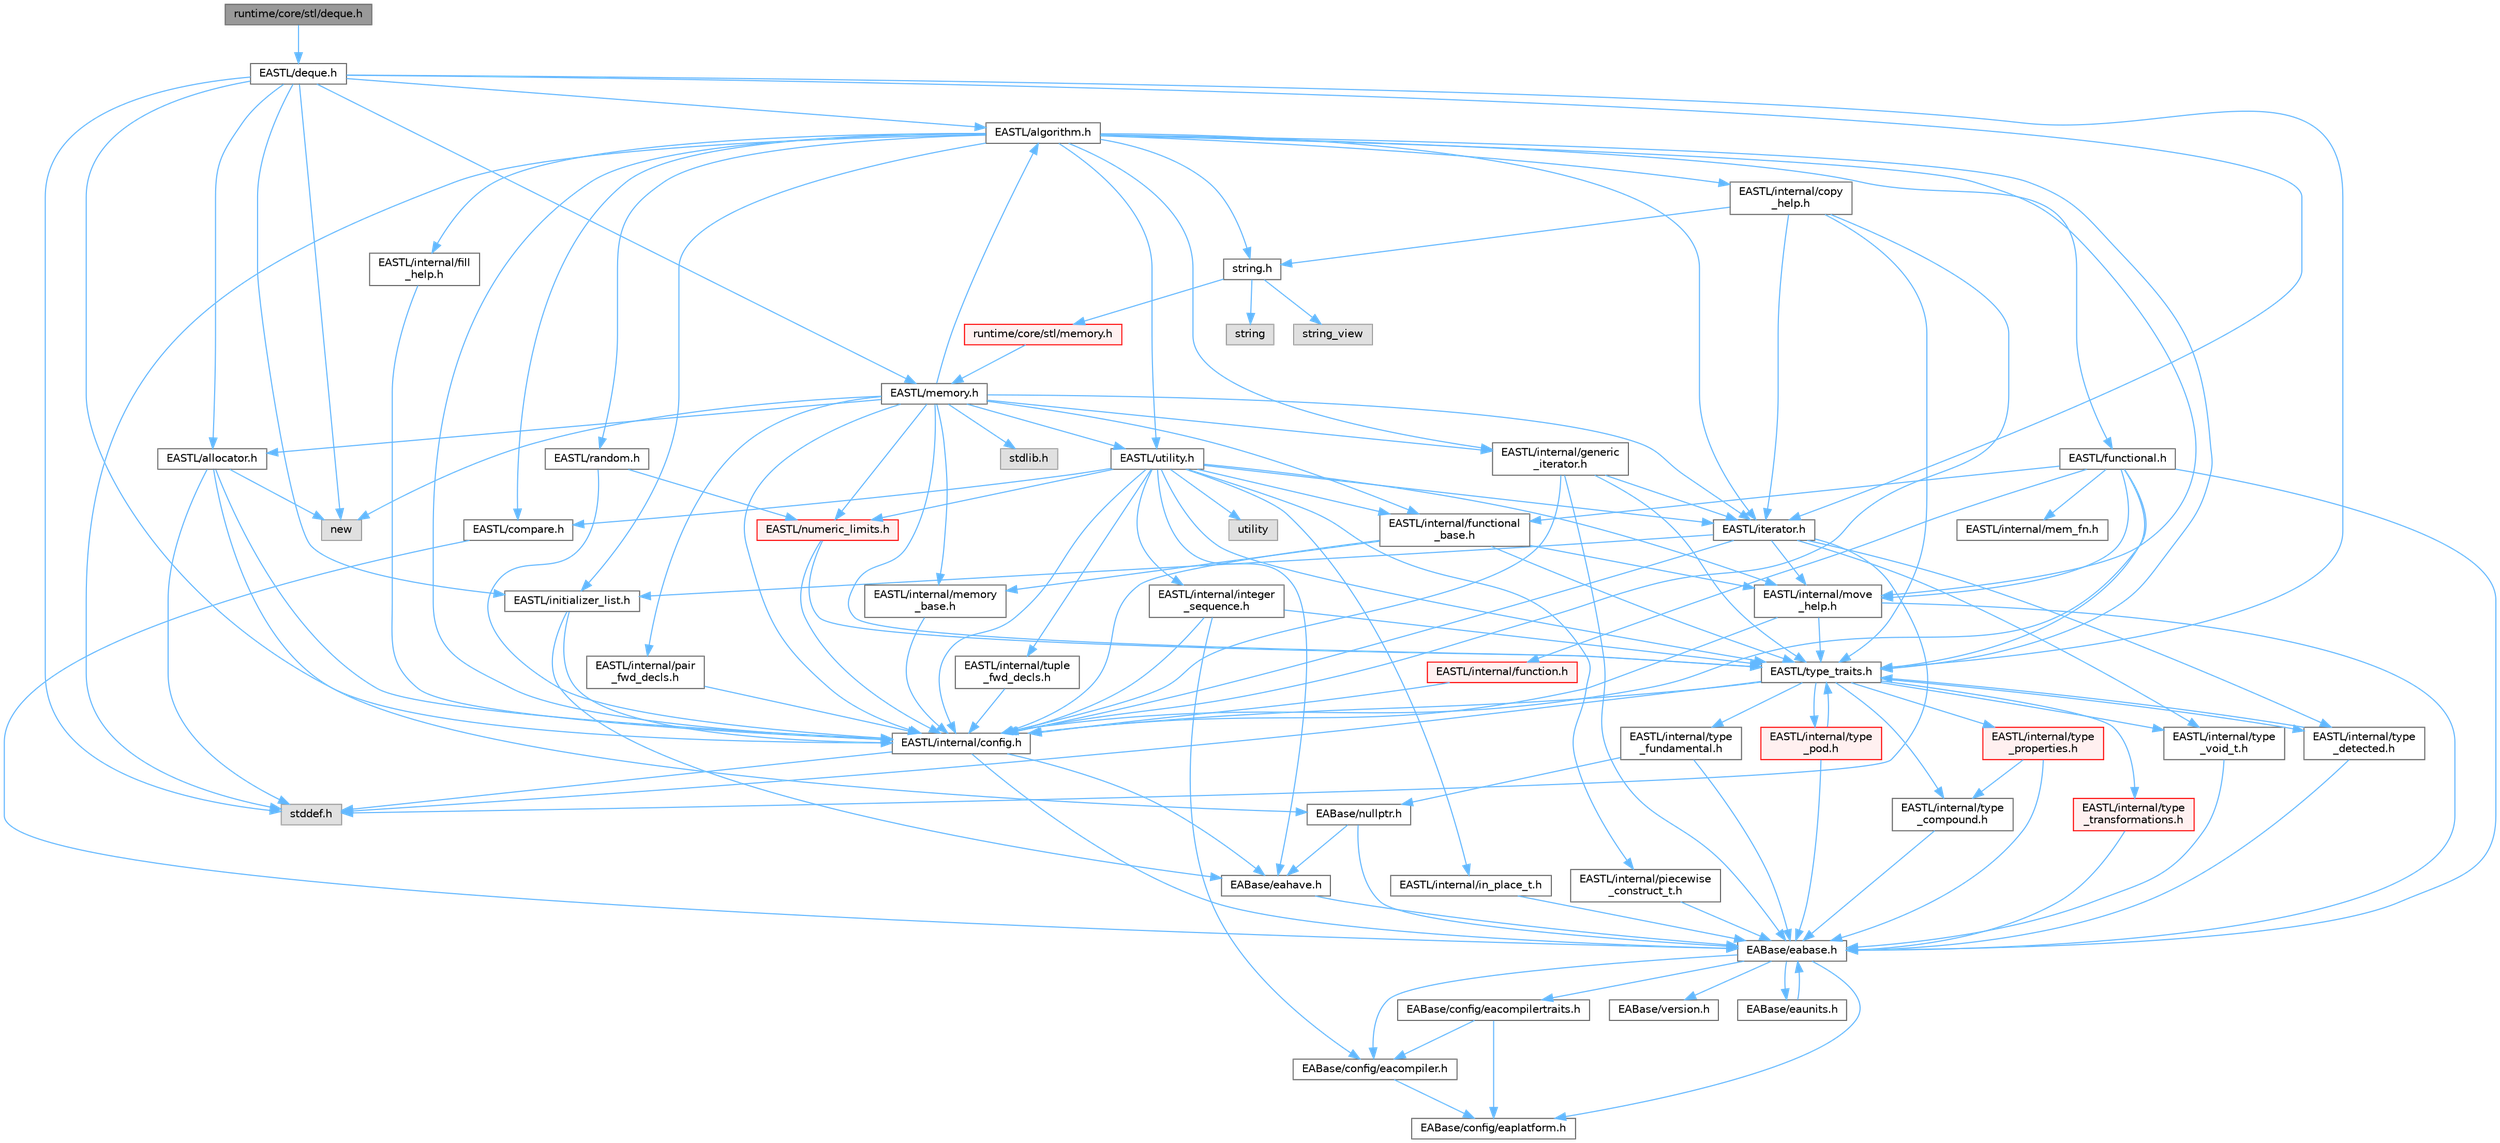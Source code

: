 digraph "runtime/core/stl/deque.h"
{
 // LATEX_PDF_SIZE
  bgcolor="transparent";
  edge [fontname=Helvetica,fontsize=10,labelfontname=Helvetica,labelfontsize=10];
  node [fontname=Helvetica,fontsize=10,shape=box,height=0.2,width=0.4];
  Node1 [id="Node000001",label="runtime/core/stl/deque.h",height=0.2,width=0.4,color="gray40", fillcolor="grey60", style="filled", fontcolor="black",tooltip=" "];
  Node1 -> Node2 [id="edge139_Node000001_Node000002",color="steelblue1",style="solid",tooltip=" "];
  Node2 [id="Node000002",label="EASTL/deque.h",height=0.2,width=0.4,color="grey40", fillcolor="white", style="filled",URL="$_e_a_s_t_l_2include_2_e_a_s_t_l_2deque_8h.html",tooltip=" "];
  Node2 -> Node3 [id="edge140_Node000002_Node000003",color="steelblue1",style="solid",tooltip=" "];
  Node3 [id="Node000003",label="EASTL/internal/config.h",height=0.2,width=0.4,color="grey40", fillcolor="white", style="filled",URL="$config_8h.html",tooltip=" "];
  Node3 -> Node4 [id="edge141_Node000003_Node000004",color="steelblue1",style="solid",tooltip=" "];
  Node4 [id="Node000004",label="EABase/eabase.h",height=0.2,width=0.4,color="grey40", fillcolor="white", style="filled",URL="$eabase_8h.html",tooltip=" "];
  Node4 -> Node5 [id="edge142_Node000004_Node000005",color="steelblue1",style="solid",tooltip=" "];
  Node5 [id="Node000005",label="EABase/config/eacompiler.h",height=0.2,width=0.4,color="grey40", fillcolor="white", style="filled",URL="$eacompiler_8h.html",tooltip=" "];
  Node5 -> Node6 [id="edge143_Node000005_Node000006",color="steelblue1",style="solid",tooltip=" "];
  Node6 [id="Node000006",label="EABase/config/eaplatform.h",height=0.2,width=0.4,color="grey40", fillcolor="white", style="filled",URL="$eaplatform_8h.html",tooltip=" "];
  Node4 -> Node7 [id="edge144_Node000004_Node000007",color="steelblue1",style="solid",tooltip=" "];
  Node7 [id="Node000007",label="EABase/config/eacompilertraits.h",height=0.2,width=0.4,color="grey40", fillcolor="white", style="filled",URL="$eacompilertraits_8h.html",tooltip=" "];
  Node7 -> Node6 [id="edge145_Node000007_Node000006",color="steelblue1",style="solid",tooltip=" "];
  Node7 -> Node5 [id="edge146_Node000007_Node000005",color="steelblue1",style="solid",tooltip=" "];
  Node4 -> Node6 [id="edge147_Node000004_Node000006",color="steelblue1",style="solid",tooltip=" "];
  Node4 -> Node8 [id="edge148_Node000004_Node000008",color="steelblue1",style="solid",tooltip=" "];
  Node8 [id="Node000008",label="EABase/version.h",height=0.2,width=0.4,color="grey40", fillcolor="white", style="filled",URL="$_e_a_s_t_l_2packages_2_e_a_base_2include_2_common_2_e_a_base_2version_8h.html",tooltip=" "];
  Node4 -> Node9 [id="edge149_Node000004_Node000009",color="steelblue1",style="solid",tooltip=" "];
  Node9 [id="Node000009",label="EABase/eaunits.h",height=0.2,width=0.4,color="grey40", fillcolor="white", style="filled",URL="$eaunits_8h.html",tooltip=" "];
  Node9 -> Node4 [id="edge150_Node000009_Node000004",color="steelblue1",style="solid",tooltip=" "];
  Node3 -> Node10 [id="edge151_Node000003_Node000010",color="steelblue1",style="solid",tooltip=" "];
  Node10 [id="Node000010",label="EABase/eahave.h",height=0.2,width=0.4,color="grey40", fillcolor="white", style="filled",URL="$eahave_8h.html",tooltip=" "];
  Node10 -> Node4 [id="edge152_Node000010_Node000004",color="steelblue1",style="solid",tooltip=" "];
  Node3 -> Node11 [id="edge153_Node000003_Node000011",color="steelblue1",style="solid",tooltip=" "];
  Node11 [id="Node000011",label="stddef.h",height=0.2,width=0.4,color="grey60", fillcolor="#E0E0E0", style="filled",tooltip=" "];
  Node2 -> Node12 [id="edge154_Node000002_Node000012",color="steelblue1",style="solid",tooltip=" "];
  Node12 [id="Node000012",label="EASTL/allocator.h",height=0.2,width=0.4,color="grey40", fillcolor="white", style="filled",URL="$allocator_8h.html",tooltip=" "];
  Node12 -> Node3 [id="edge155_Node000012_Node000003",color="steelblue1",style="solid",tooltip=" "];
  Node12 -> Node13 [id="edge156_Node000012_Node000013",color="steelblue1",style="solid",tooltip=" "];
  Node13 [id="Node000013",label="EABase/nullptr.h",height=0.2,width=0.4,color="grey40", fillcolor="white", style="filled",URL="$nullptr_8h.html",tooltip=" "];
  Node13 -> Node4 [id="edge157_Node000013_Node000004",color="steelblue1",style="solid",tooltip=" "];
  Node13 -> Node10 [id="edge158_Node000013_Node000010",color="steelblue1",style="solid",tooltip=" "];
  Node12 -> Node11 [id="edge159_Node000012_Node000011",color="steelblue1",style="solid",tooltip=" "];
  Node12 -> Node14 [id="edge160_Node000012_Node000014",color="steelblue1",style="solid",tooltip=" "];
  Node14 [id="Node000014",label="new",height=0.2,width=0.4,color="grey60", fillcolor="#E0E0E0", style="filled",tooltip=" "];
  Node2 -> Node15 [id="edge161_Node000002_Node000015",color="steelblue1",style="solid",tooltip=" "];
  Node15 [id="Node000015",label="EASTL/algorithm.h",height=0.2,width=0.4,color="grey40", fillcolor="white", style="filled",URL="$_e_a_s_t_l_2include_2_e_a_s_t_l_2algorithm_8h.html",tooltip=" "];
  Node15 -> Node3 [id="edge162_Node000015_Node000003",color="steelblue1",style="solid",tooltip=" "];
  Node15 -> Node16 [id="edge163_Node000015_Node000016",color="steelblue1",style="solid",tooltip=" "];
  Node16 [id="Node000016",label="EASTL/type_traits.h",height=0.2,width=0.4,color="grey40", fillcolor="white", style="filled",URL="$_e_a_s_t_l_2include_2_e_a_s_t_l_2type__traits_8h.html",tooltip=" "];
  Node16 -> Node3 [id="edge164_Node000016_Node000003",color="steelblue1",style="solid",tooltip=" "];
  Node16 -> Node11 [id="edge165_Node000016_Node000011",color="steelblue1",style="solid",tooltip=" "];
  Node16 -> Node17 [id="edge166_Node000016_Node000017",color="steelblue1",style="solid",tooltip=" "];
  Node17 [id="Node000017",label="EASTL/internal/type\l_fundamental.h",height=0.2,width=0.4,color="grey40", fillcolor="white", style="filled",URL="$type__fundamental_8h.html",tooltip=" "];
  Node17 -> Node4 [id="edge167_Node000017_Node000004",color="steelblue1",style="solid",tooltip=" "];
  Node17 -> Node13 [id="edge168_Node000017_Node000013",color="steelblue1",style="solid",tooltip=" "];
  Node16 -> Node18 [id="edge169_Node000016_Node000018",color="steelblue1",style="solid",tooltip=" "];
  Node18 [id="Node000018",label="EASTL/internal/type\l_transformations.h",height=0.2,width=0.4,color="red", fillcolor="#FFF0F0", style="filled",URL="$type__transformations_8h.html",tooltip=" "];
  Node18 -> Node4 [id="edge170_Node000018_Node000004",color="steelblue1",style="solid",tooltip=" "];
  Node16 -> Node20 [id="edge171_Node000016_Node000020",color="steelblue1",style="solid",tooltip=" "];
  Node20 [id="Node000020",label="EASTL/internal/type\l_void_t.h",height=0.2,width=0.4,color="grey40", fillcolor="white", style="filled",URL="$type__void__t_8h.html",tooltip=" "];
  Node20 -> Node4 [id="edge172_Node000020_Node000004",color="steelblue1",style="solid",tooltip=" "];
  Node16 -> Node21 [id="edge173_Node000016_Node000021",color="steelblue1",style="solid",tooltip=" "];
  Node21 [id="Node000021",label="EASTL/internal/type\l_properties.h",height=0.2,width=0.4,color="red", fillcolor="#FFF0F0", style="filled",URL="$type__properties_8h.html",tooltip=" "];
  Node21 -> Node4 [id="edge174_Node000021_Node000004",color="steelblue1",style="solid",tooltip=" "];
  Node21 -> Node22 [id="edge175_Node000021_Node000022",color="steelblue1",style="solid",tooltip=" "];
  Node22 [id="Node000022",label="EASTL/internal/type\l_compound.h",height=0.2,width=0.4,color="grey40", fillcolor="white", style="filled",URL="$type__compound_8h.html",tooltip=" "];
  Node22 -> Node4 [id="edge176_Node000022_Node000004",color="steelblue1",style="solid",tooltip=" "];
  Node16 -> Node22 [id="edge177_Node000016_Node000022",color="steelblue1",style="solid",tooltip=" "];
  Node16 -> Node23 [id="edge178_Node000016_Node000023",color="steelblue1",style="solid",tooltip=" "];
  Node23 [id="Node000023",label="EASTL/internal/type\l_pod.h",height=0.2,width=0.4,color="red", fillcolor="#FFF0F0", style="filled",URL="$type__pod_8h.html",tooltip=" "];
  Node23 -> Node4 [id="edge179_Node000023_Node000004",color="steelblue1",style="solid",tooltip=" "];
  Node23 -> Node16 [id="edge180_Node000023_Node000016",color="steelblue1",style="solid",tooltip=" "];
  Node16 -> Node24 [id="edge181_Node000016_Node000024",color="steelblue1",style="solid",tooltip=" "];
  Node24 [id="Node000024",label="EASTL/internal/type\l_detected.h",height=0.2,width=0.4,color="grey40", fillcolor="white", style="filled",URL="$type__detected_8h.html",tooltip=" "];
  Node24 -> Node4 [id="edge182_Node000024_Node000004",color="steelblue1",style="solid",tooltip=" "];
  Node24 -> Node16 [id="edge183_Node000024_Node000016",color="steelblue1",style="solid",tooltip=" "];
  Node15 -> Node25 [id="edge184_Node000015_Node000025",color="steelblue1",style="solid",tooltip=" "];
  Node25 [id="Node000025",label="EASTL/internal/move\l_help.h",height=0.2,width=0.4,color="grey40", fillcolor="white", style="filled",URL="$move__help_8h.html",tooltip=" "];
  Node25 -> Node4 [id="edge185_Node000025_Node000004",color="steelblue1",style="solid",tooltip=" "];
  Node25 -> Node3 [id="edge186_Node000025_Node000003",color="steelblue1",style="solid",tooltip=" "];
  Node25 -> Node16 [id="edge187_Node000025_Node000016",color="steelblue1",style="solid",tooltip=" "];
  Node15 -> Node26 [id="edge188_Node000015_Node000026",color="steelblue1",style="solid",tooltip=" "];
  Node26 [id="Node000026",label="EASTL/internal/copy\l_help.h",height=0.2,width=0.4,color="grey40", fillcolor="white", style="filled",URL="$copy__help_8h.html",tooltip=" "];
  Node26 -> Node3 [id="edge189_Node000026_Node000003",color="steelblue1",style="solid",tooltip=" "];
  Node26 -> Node16 [id="edge190_Node000026_Node000016",color="steelblue1",style="solid",tooltip=" "];
  Node26 -> Node27 [id="edge191_Node000026_Node000027",color="steelblue1",style="solid",tooltip=" "];
  Node27 [id="Node000027",label="EASTL/iterator.h",height=0.2,width=0.4,color="grey40", fillcolor="white", style="filled",URL="$_e_a_s_t_l_2include_2_e_a_s_t_l_2iterator_8h.html",tooltip=" "];
  Node27 -> Node3 [id="edge192_Node000027_Node000003",color="steelblue1",style="solid",tooltip=" "];
  Node27 -> Node25 [id="edge193_Node000027_Node000025",color="steelblue1",style="solid",tooltip=" "];
  Node27 -> Node24 [id="edge194_Node000027_Node000024",color="steelblue1",style="solid",tooltip=" "];
  Node27 -> Node20 [id="edge195_Node000027_Node000020",color="steelblue1",style="solid",tooltip=" "];
  Node27 -> Node28 [id="edge196_Node000027_Node000028",color="steelblue1",style="solid",tooltip=" "];
  Node28 [id="Node000028",label="EASTL/initializer_list.h",height=0.2,width=0.4,color="grey40", fillcolor="white", style="filled",URL="$initializer__list_8h.html",tooltip=" "];
  Node28 -> Node3 [id="edge197_Node000028_Node000003",color="steelblue1",style="solid",tooltip=" "];
  Node28 -> Node10 [id="edge198_Node000028_Node000010",color="steelblue1",style="solid",tooltip=" "];
  Node27 -> Node11 [id="edge199_Node000027_Node000011",color="steelblue1",style="solid",tooltip=" "];
  Node26 -> Node29 [id="edge200_Node000026_Node000029",color="steelblue1",style="solid",tooltip=" "];
  Node29 [id="Node000029",label="string.h",height=0.2,width=0.4,color="grey40", fillcolor="white", style="filled",URL="$string_8h.html",tooltip=" "];
  Node29 -> Node30 [id="edge201_Node000029_Node000030",color="steelblue1",style="solid",tooltip=" "];
  Node30 [id="Node000030",label="string",height=0.2,width=0.4,color="grey60", fillcolor="#E0E0E0", style="filled",tooltip=" "];
  Node29 -> Node31 [id="edge202_Node000029_Node000031",color="steelblue1",style="solid",tooltip=" "];
  Node31 [id="Node000031",label="string_view",height=0.2,width=0.4,color="grey60", fillcolor="#E0E0E0", style="filled",tooltip=" "];
  Node29 -> Node32 [id="edge203_Node000029_Node000032",color="steelblue1",style="solid",tooltip=" "];
  Node32 [id="Node000032",label="runtime/core/stl/memory.h",height=0.2,width=0.4,color="red", fillcolor="#FFF0F0", style="filled",URL="$core_2stl_2memory_8h.html",tooltip=" "];
  Node32 -> Node40 [id="edge204_Node000032_Node000040",color="steelblue1",style="solid",tooltip=" "];
  Node40 [id="Node000040",label="EASTL/memory.h",height=0.2,width=0.4,color="grey40", fillcolor="white", style="filled",URL="$_e_a_s_t_l_2include_2_e_a_s_t_l_2memory_8h.html",tooltip=" "];
  Node40 -> Node3 [id="edge205_Node000040_Node000003",color="steelblue1",style="solid",tooltip=" "];
  Node40 -> Node39 [id="edge206_Node000040_Node000039",color="steelblue1",style="solid",tooltip=" "];
  Node39 [id="Node000039",label="EASTL/internal/memory\l_base.h",height=0.2,width=0.4,color="grey40", fillcolor="white", style="filled",URL="$memory__base_8h.html",tooltip=" "];
  Node39 -> Node3 [id="edge207_Node000039_Node000003",color="steelblue1",style="solid",tooltip=" "];
  Node40 -> Node41 [id="edge208_Node000040_Node000041",color="steelblue1",style="solid",tooltip=" "];
  Node41 [id="Node000041",label="EASTL/internal/generic\l_iterator.h",height=0.2,width=0.4,color="grey40", fillcolor="white", style="filled",URL="$generic__iterator_8h.html",tooltip=" "];
  Node41 -> Node4 [id="edge209_Node000041_Node000004",color="steelblue1",style="solid",tooltip=" "];
  Node41 -> Node3 [id="edge210_Node000041_Node000003",color="steelblue1",style="solid",tooltip=" "];
  Node41 -> Node27 [id="edge211_Node000041_Node000027",color="steelblue1",style="solid",tooltip=" "];
  Node41 -> Node16 [id="edge212_Node000041_Node000016",color="steelblue1",style="solid",tooltip=" "];
  Node40 -> Node42 [id="edge213_Node000040_Node000042",color="steelblue1",style="solid",tooltip=" "];
  Node42 [id="Node000042",label="EASTL/internal/pair\l_fwd_decls.h",height=0.2,width=0.4,color="grey40", fillcolor="white", style="filled",URL="$pair__fwd__decls_8h.html",tooltip=" "];
  Node42 -> Node3 [id="edge214_Node000042_Node000003",color="steelblue1",style="solid",tooltip=" "];
  Node40 -> Node43 [id="edge215_Node000040_Node000043",color="steelblue1",style="solid",tooltip=" "];
  Node43 [id="Node000043",label="EASTL/internal/functional\l_base.h",height=0.2,width=0.4,color="grey40", fillcolor="white", style="filled",URL="$functional__base_8h.html",tooltip=" "];
  Node43 -> Node3 [id="edge216_Node000043_Node000003",color="steelblue1",style="solid",tooltip=" "];
  Node43 -> Node39 [id="edge217_Node000043_Node000039",color="steelblue1",style="solid",tooltip=" "];
  Node43 -> Node25 [id="edge218_Node000043_Node000025",color="steelblue1",style="solid",tooltip=" "];
  Node43 -> Node16 [id="edge219_Node000043_Node000016",color="steelblue1",style="solid",tooltip=" "];
  Node40 -> Node15 [id="edge220_Node000040_Node000015",color="steelblue1",style="solid",tooltip=" "];
  Node40 -> Node16 [id="edge221_Node000040_Node000016",color="steelblue1",style="solid",tooltip=" "];
  Node40 -> Node12 [id="edge222_Node000040_Node000012",color="steelblue1",style="solid",tooltip=" "];
  Node40 -> Node27 [id="edge223_Node000040_Node000027",color="steelblue1",style="solid",tooltip=" "];
  Node40 -> Node44 [id="edge224_Node000040_Node000044",color="steelblue1",style="solid",tooltip=" "];
  Node44 [id="Node000044",label="EASTL/utility.h",height=0.2,width=0.4,color="grey40", fillcolor="white", style="filled",URL="$_e_a_s_t_l_2include_2_e_a_s_t_l_2utility_8h.html",tooltip=" "];
  Node44 -> Node3 [id="edge225_Node000044_Node000003",color="steelblue1",style="solid",tooltip=" "];
  Node44 -> Node16 [id="edge226_Node000044_Node000016",color="steelblue1",style="solid",tooltip=" "];
  Node44 -> Node27 [id="edge227_Node000044_Node000027",color="steelblue1",style="solid",tooltip=" "];
  Node44 -> Node45 [id="edge228_Node000044_Node000045",color="steelblue1",style="solid",tooltip=" "];
  Node45 [id="Node000045",label="EASTL/numeric_limits.h",height=0.2,width=0.4,color="red", fillcolor="#FFF0F0", style="filled",URL="$numeric__limits_8h.html",tooltip=" "];
  Node45 -> Node3 [id="edge229_Node000045_Node000003",color="steelblue1",style="solid",tooltip=" "];
  Node45 -> Node16 [id="edge230_Node000045_Node000016",color="steelblue1",style="solid",tooltip=" "];
  Node44 -> Node47 [id="edge231_Node000044_Node000047",color="steelblue1",style="solid",tooltip=" "];
  Node47 [id="Node000047",label="EASTL/compare.h",height=0.2,width=0.4,color="grey40", fillcolor="white", style="filled",URL="$compare_8h.html",tooltip=" "];
  Node47 -> Node4 [id="edge232_Node000047_Node000004",color="steelblue1",style="solid",tooltip=" "];
  Node44 -> Node43 [id="edge233_Node000044_Node000043",color="steelblue1",style="solid",tooltip=" "];
  Node44 -> Node25 [id="edge234_Node000044_Node000025",color="steelblue1",style="solid",tooltip=" "];
  Node44 -> Node10 [id="edge235_Node000044_Node000010",color="steelblue1",style="solid",tooltip=" "];
  Node44 -> Node48 [id="edge236_Node000044_Node000048",color="steelblue1",style="solid",tooltip=" "];
  Node48 [id="Node000048",label="EASTL/internal/integer\l_sequence.h",height=0.2,width=0.4,color="grey40", fillcolor="white", style="filled",URL="$integer__sequence_8h.html",tooltip=" "];
  Node48 -> Node5 [id="edge237_Node000048_Node000005",color="steelblue1",style="solid",tooltip=" "];
  Node48 -> Node3 [id="edge238_Node000048_Node000003",color="steelblue1",style="solid",tooltip=" "];
  Node48 -> Node16 [id="edge239_Node000048_Node000016",color="steelblue1",style="solid",tooltip=" "];
  Node44 -> Node49 [id="edge240_Node000044_Node000049",color="steelblue1",style="solid",tooltip=" "];
  Node49 [id="Node000049",label="EASTL/internal/tuple\l_fwd_decls.h",height=0.2,width=0.4,color="grey40", fillcolor="white", style="filled",URL="$tuple__fwd__decls_8h.html",tooltip=" "];
  Node49 -> Node3 [id="edge241_Node000049_Node000003",color="steelblue1",style="solid",tooltip=" "];
  Node44 -> Node50 [id="edge242_Node000044_Node000050",color="steelblue1",style="solid",tooltip=" "];
  Node50 [id="Node000050",label="EASTL/internal/in_place_t.h",height=0.2,width=0.4,color="grey40", fillcolor="white", style="filled",URL="$in__place__t_8h.html",tooltip=" "];
  Node50 -> Node4 [id="edge243_Node000050_Node000004",color="steelblue1",style="solid",tooltip=" "];
  Node44 -> Node51 [id="edge244_Node000044_Node000051",color="steelblue1",style="solid",tooltip=" "];
  Node51 [id="Node000051",label="EASTL/internal/piecewise\l_construct_t.h",height=0.2,width=0.4,color="grey40", fillcolor="white", style="filled",URL="$piecewise__construct__t_8h.html",tooltip=" "];
  Node51 -> Node4 [id="edge245_Node000051_Node000004",color="steelblue1",style="solid",tooltip=" "];
  Node44 -> Node52 [id="edge246_Node000044_Node000052",color="steelblue1",style="solid",tooltip=" "];
  Node52 [id="Node000052",label="utility",height=0.2,width=0.4,color="grey60", fillcolor="#E0E0E0", style="filled",tooltip=" "];
  Node40 -> Node45 [id="edge247_Node000040_Node000045",color="steelblue1",style="solid",tooltip=" "];
  Node40 -> Node53 [id="edge248_Node000040_Node000053",color="steelblue1",style="solid",tooltip=" "];
  Node53 [id="Node000053",label="stdlib.h",height=0.2,width=0.4,color="grey60", fillcolor="#E0E0E0", style="filled",tooltip=" "];
  Node40 -> Node14 [id="edge249_Node000040_Node000014",color="steelblue1",style="solid",tooltip=" "];
  Node15 -> Node150 [id="edge250_Node000015_Node000150",color="steelblue1",style="solid",tooltip=" "];
  Node150 [id="Node000150",label="EASTL/internal/fill\l_help.h",height=0.2,width=0.4,color="grey40", fillcolor="white", style="filled",URL="$fill__help_8h.html",tooltip=" "];
  Node150 -> Node3 [id="edge251_Node000150_Node000003",color="steelblue1",style="solid",tooltip=" "];
  Node15 -> Node28 [id="edge252_Node000015_Node000028",color="steelblue1",style="solid",tooltip=" "];
  Node15 -> Node27 [id="edge253_Node000015_Node000027",color="steelblue1",style="solid",tooltip=" "];
  Node15 -> Node60 [id="edge254_Node000015_Node000060",color="steelblue1",style="solid",tooltip=" "];
  Node60 [id="Node000060",label="EASTL/functional.h",height=0.2,width=0.4,color="grey40", fillcolor="white", style="filled",URL="$_e_a_s_t_l_2include_2_e_a_s_t_l_2functional_8h.html",tooltip=" "];
  Node60 -> Node4 [id="edge255_Node000060_Node000004",color="steelblue1",style="solid",tooltip=" "];
  Node60 -> Node3 [id="edge256_Node000060_Node000003",color="steelblue1",style="solid",tooltip=" "];
  Node60 -> Node25 [id="edge257_Node000060_Node000025",color="steelblue1",style="solid",tooltip=" "];
  Node60 -> Node16 [id="edge258_Node000060_Node000016",color="steelblue1",style="solid",tooltip=" "];
  Node60 -> Node43 [id="edge259_Node000060_Node000043",color="steelblue1",style="solid",tooltip=" "];
  Node60 -> Node61 [id="edge260_Node000060_Node000061",color="steelblue1",style="solid",tooltip=" "];
  Node61 [id="Node000061",label="EASTL/internal/mem_fn.h",height=0.2,width=0.4,color="grey40", fillcolor="white", style="filled",URL="$mem__fn_8h.html",tooltip=" "];
  Node60 -> Node62 [id="edge261_Node000060_Node000062",color="steelblue1",style="solid",tooltip=" "];
  Node62 [id="Node000062",label="EASTL/internal/function.h",height=0.2,width=0.4,color="red", fillcolor="#FFF0F0", style="filled",URL="$_e_a_s_t_l_2include_2_e_a_s_t_l_2internal_2function_8h.html",tooltip=" "];
  Node62 -> Node3 [id="edge262_Node000062_Node000003",color="steelblue1",style="solid",tooltip=" "];
  Node15 -> Node44 [id="edge263_Node000015_Node000044",color="steelblue1",style="solid",tooltip=" "];
  Node15 -> Node41 [id="edge264_Node000015_Node000041",color="steelblue1",style="solid",tooltip=" "];
  Node15 -> Node151 [id="edge265_Node000015_Node000151",color="steelblue1",style="solid",tooltip=" "];
  Node151 [id="Node000151",label="EASTL/random.h",height=0.2,width=0.4,color="grey40", fillcolor="white", style="filled",URL="$random_8h.html",tooltip=" "];
  Node151 -> Node3 [id="edge266_Node000151_Node000003",color="steelblue1",style="solid",tooltip=" "];
  Node151 -> Node45 [id="edge267_Node000151_Node000045",color="steelblue1",style="solid",tooltip=" "];
  Node15 -> Node47 [id="edge268_Node000015_Node000047",color="steelblue1",style="solid",tooltip=" "];
  Node15 -> Node11 [id="edge269_Node000015_Node000011",color="steelblue1",style="solid",tooltip=" "];
  Node15 -> Node29 [id="edge270_Node000015_Node000029",color="steelblue1",style="solid",tooltip=" "];
  Node2 -> Node16 [id="edge271_Node000002_Node000016",color="steelblue1",style="solid",tooltip=" "];
  Node2 -> Node27 [id="edge272_Node000002_Node000027",color="steelblue1",style="solid",tooltip=" "];
  Node2 -> Node40 [id="edge273_Node000002_Node000040",color="steelblue1",style="solid",tooltip=" "];
  Node2 -> Node28 [id="edge274_Node000002_Node000028",color="steelblue1",style="solid",tooltip=" "];
  Node2 -> Node14 [id="edge275_Node000002_Node000014",color="steelblue1",style="solid",tooltip=" "];
  Node2 -> Node11 [id="edge276_Node000002_Node000011",color="steelblue1",style="solid",tooltip=" "];
}
